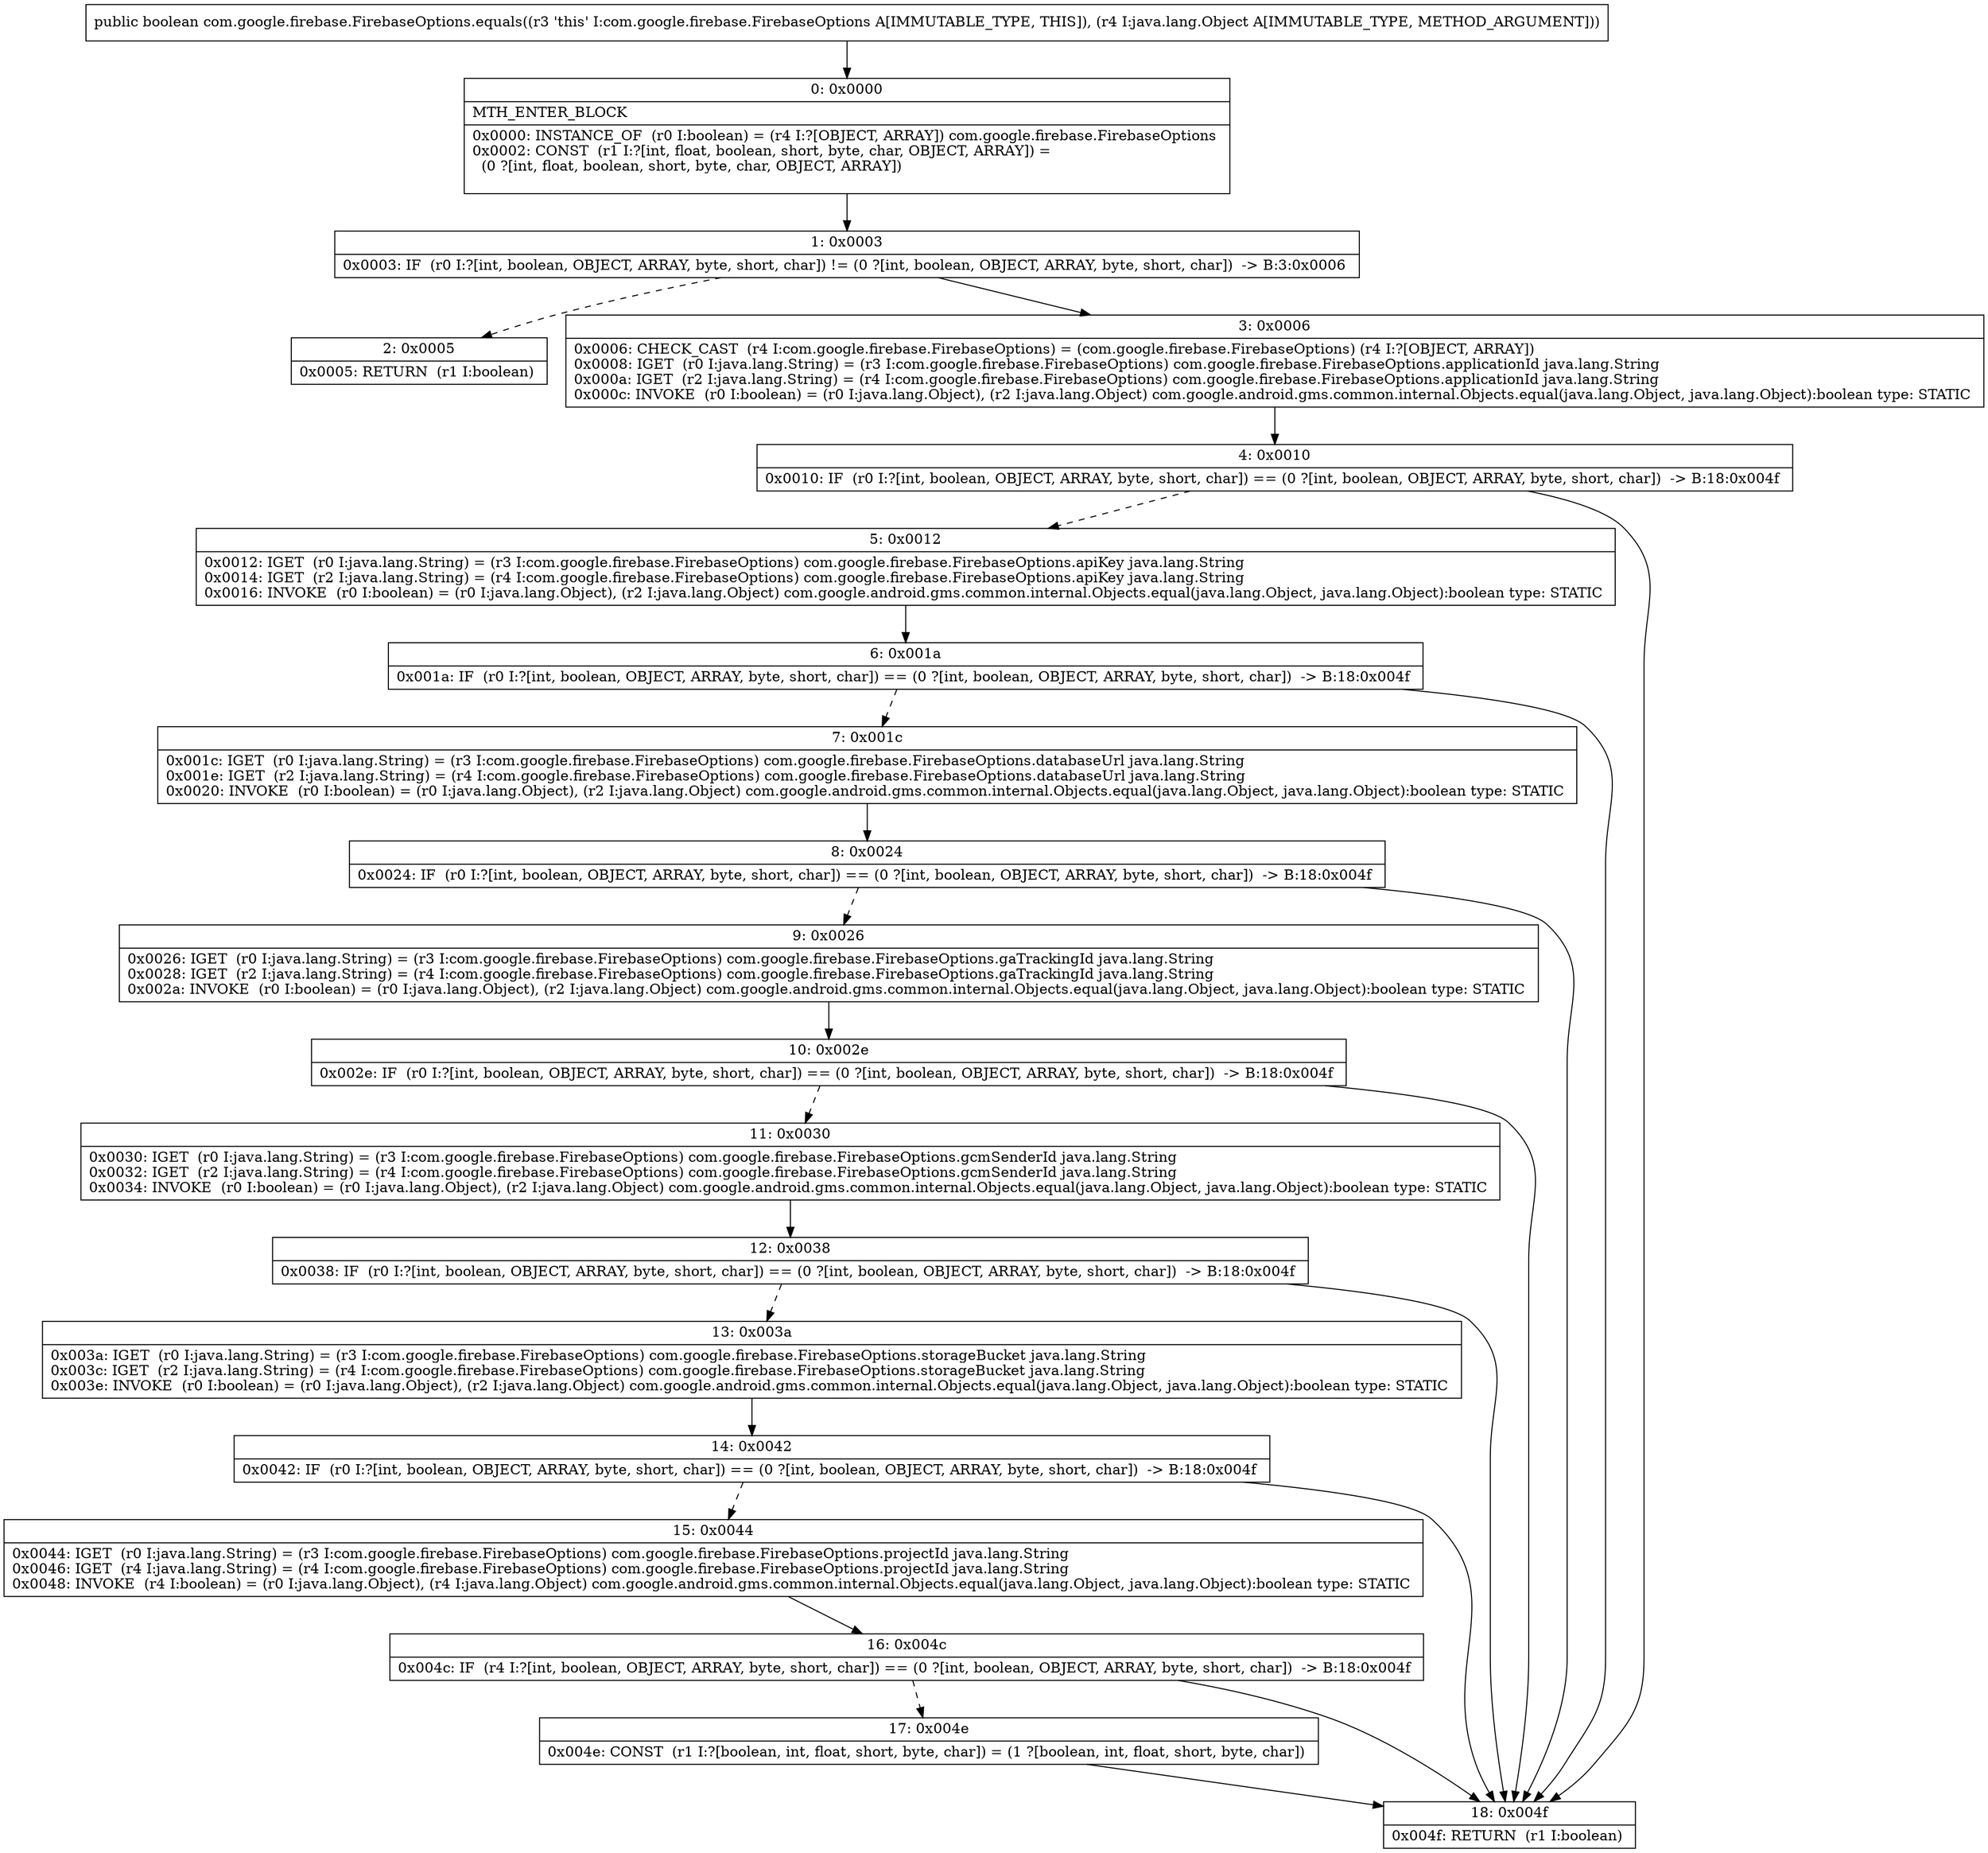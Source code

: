 digraph "CFG forcom.google.firebase.FirebaseOptions.equals(Ljava\/lang\/Object;)Z" {
Node_0 [shape=record,label="{0\:\ 0x0000|MTH_ENTER_BLOCK\l|0x0000: INSTANCE_OF  (r0 I:boolean) = (r4 I:?[OBJECT, ARRAY]) com.google.firebase.FirebaseOptions \l0x0002: CONST  (r1 I:?[int, float, boolean, short, byte, char, OBJECT, ARRAY]) = \l  (0 ?[int, float, boolean, short, byte, char, OBJECT, ARRAY])\l \l}"];
Node_1 [shape=record,label="{1\:\ 0x0003|0x0003: IF  (r0 I:?[int, boolean, OBJECT, ARRAY, byte, short, char]) != (0 ?[int, boolean, OBJECT, ARRAY, byte, short, char])  \-\> B:3:0x0006 \l}"];
Node_2 [shape=record,label="{2\:\ 0x0005|0x0005: RETURN  (r1 I:boolean) \l}"];
Node_3 [shape=record,label="{3\:\ 0x0006|0x0006: CHECK_CAST  (r4 I:com.google.firebase.FirebaseOptions) = (com.google.firebase.FirebaseOptions) (r4 I:?[OBJECT, ARRAY]) \l0x0008: IGET  (r0 I:java.lang.String) = (r3 I:com.google.firebase.FirebaseOptions) com.google.firebase.FirebaseOptions.applicationId java.lang.String \l0x000a: IGET  (r2 I:java.lang.String) = (r4 I:com.google.firebase.FirebaseOptions) com.google.firebase.FirebaseOptions.applicationId java.lang.String \l0x000c: INVOKE  (r0 I:boolean) = (r0 I:java.lang.Object), (r2 I:java.lang.Object) com.google.android.gms.common.internal.Objects.equal(java.lang.Object, java.lang.Object):boolean type: STATIC \l}"];
Node_4 [shape=record,label="{4\:\ 0x0010|0x0010: IF  (r0 I:?[int, boolean, OBJECT, ARRAY, byte, short, char]) == (0 ?[int, boolean, OBJECT, ARRAY, byte, short, char])  \-\> B:18:0x004f \l}"];
Node_5 [shape=record,label="{5\:\ 0x0012|0x0012: IGET  (r0 I:java.lang.String) = (r3 I:com.google.firebase.FirebaseOptions) com.google.firebase.FirebaseOptions.apiKey java.lang.String \l0x0014: IGET  (r2 I:java.lang.String) = (r4 I:com.google.firebase.FirebaseOptions) com.google.firebase.FirebaseOptions.apiKey java.lang.String \l0x0016: INVOKE  (r0 I:boolean) = (r0 I:java.lang.Object), (r2 I:java.lang.Object) com.google.android.gms.common.internal.Objects.equal(java.lang.Object, java.lang.Object):boolean type: STATIC \l}"];
Node_6 [shape=record,label="{6\:\ 0x001a|0x001a: IF  (r0 I:?[int, boolean, OBJECT, ARRAY, byte, short, char]) == (0 ?[int, boolean, OBJECT, ARRAY, byte, short, char])  \-\> B:18:0x004f \l}"];
Node_7 [shape=record,label="{7\:\ 0x001c|0x001c: IGET  (r0 I:java.lang.String) = (r3 I:com.google.firebase.FirebaseOptions) com.google.firebase.FirebaseOptions.databaseUrl java.lang.String \l0x001e: IGET  (r2 I:java.lang.String) = (r4 I:com.google.firebase.FirebaseOptions) com.google.firebase.FirebaseOptions.databaseUrl java.lang.String \l0x0020: INVOKE  (r0 I:boolean) = (r0 I:java.lang.Object), (r2 I:java.lang.Object) com.google.android.gms.common.internal.Objects.equal(java.lang.Object, java.lang.Object):boolean type: STATIC \l}"];
Node_8 [shape=record,label="{8\:\ 0x0024|0x0024: IF  (r0 I:?[int, boolean, OBJECT, ARRAY, byte, short, char]) == (0 ?[int, boolean, OBJECT, ARRAY, byte, short, char])  \-\> B:18:0x004f \l}"];
Node_9 [shape=record,label="{9\:\ 0x0026|0x0026: IGET  (r0 I:java.lang.String) = (r3 I:com.google.firebase.FirebaseOptions) com.google.firebase.FirebaseOptions.gaTrackingId java.lang.String \l0x0028: IGET  (r2 I:java.lang.String) = (r4 I:com.google.firebase.FirebaseOptions) com.google.firebase.FirebaseOptions.gaTrackingId java.lang.String \l0x002a: INVOKE  (r0 I:boolean) = (r0 I:java.lang.Object), (r2 I:java.lang.Object) com.google.android.gms.common.internal.Objects.equal(java.lang.Object, java.lang.Object):boolean type: STATIC \l}"];
Node_10 [shape=record,label="{10\:\ 0x002e|0x002e: IF  (r0 I:?[int, boolean, OBJECT, ARRAY, byte, short, char]) == (0 ?[int, boolean, OBJECT, ARRAY, byte, short, char])  \-\> B:18:0x004f \l}"];
Node_11 [shape=record,label="{11\:\ 0x0030|0x0030: IGET  (r0 I:java.lang.String) = (r3 I:com.google.firebase.FirebaseOptions) com.google.firebase.FirebaseOptions.gcmSenderId java.lang.String \l0x0032: IGET  (r2 I:java.lang.String) = (r4 I:com.google.firebase.FirebaseOptions) com.google.firebase.FirebaseOptions.gcmSenderId java.lang.String \l0x0034: INVOKE  (r0 I:boolean) = (r0 I:java.lang.Object), (r2 I:java.lang.Object) com.google.android.gms.common.internal.Objects.equal(java.lang.Object, java.lang.Object):boolean type: STATIC \l}"];
Node_12 [shape=record,label="{12\:\ 0x0038|0x0038: IF  (r0 I:?[int, boolean, OBJECT, ARRAY, byte, short, char]) == (0 ?[int, boolean, OBJECT, ARRAY, byte, short, char])  \-\> B:18:0x004f \l}"];
Node_13 [shape=record,label="{13\:\ 0x003a|0x003a: IGET  (r0 I:java.lang.String) = (r3 I:com.google.firebase.FirebaseOptions) com.google.firebase.FirebaseOptions.storageBucket java.lang.String \l0x003c: IGET  (r2 I:java.lang.String) = (r4 I:com.google.firebase.FirebaseOptions) com.google.firebase.FirebaseOptions.storageBucket java.lang.String \l0x003e: INVOKE  (r0 I:boolean) = (r0 I:java.lang.Object), (r2 I:java.lang.Object) com.google.android.gms.common.internal.Objects.equal(java.lang.Object, java.lang.Object):boolean type: STATIC \l}"];
Node_14 [shape=record,label="{14\:\ 0x0042|0x0042: IF  (r0 I:?[int, boolean, OBJECT, ARRAY, byte, short, char]) == (0 ?[int, boolean, OBJECT, ARRAY, byte, short, char])  \-\> B:18:0x004f \l}"];
Node_15 [shape=record,label="{15\:\ 0x0044|0x0044: IGET  (r0 I:java.lang.String) = (r3 I:com.google.firebase.FirebaseOptions) com.google.firebase.FirebaseOptions.projectId java.lang.String \l0x0046: IGET  (r4 I:java.lang.String) = (r4 I:com.google.firebase.FirebaseOptions) com.google.firebase.FirebaseOptions.projectId java.lang.String \l0x0048: INVOKE  (r4 I:boolean) = (r0 I:java.lang.Object), (r4 I:java.lang.Object) com.google.android.gms.common.internal.Objects.equal(java.lang.Object, java.lang.Object):boolean type: STATIC \l}"];
Node_16 [shape=record,label="{16\:\ 0x004c|0x004c: IF  (r4 I:?[int, boolean, OBJECT, ARRAY, byte, short, char]) == (0 ?[int, boolean, OBJECT, ARRAY, byte, short, char])  \-\> B:18:0x004f \l}"];
Node_17 [shape=record,label="{17\:\ 0x004e|0x004e: CONST  (r1 I:?[boolean, int, float, short, byte, char]) = (1 ?[boolean, int, float, short, byte, char]) \l}"];
Node_18 [shape=record,label="{18\:\ 0x004f|0x004f: RETURN  (r1 I:boolean) \l}"];
MethodNode[shape=record,label="{public boolean com.google.firebase.FirebaseOptions.equals((r3 'this' I:com.google.firebase.FirebaseOptions A[IMMUTABLE_TYPE, THIS]), (r4 I:java.lang.Object A[IMMUTABLE_TYPE, METHOD_ARGUMENT])) }"];
MethodNode -> Node_0;
Node_0 -> Node_1;
Node_1 -> Node_2[style=dashed];
Node_1 -> Node_3;
Node_3 -> Node_4;
Node_4 -> Node_5[style=dashed];
Node_4 -> Node_18;
Node_5 -> Node_6;
Node_6 -> Node_7[style=dashed];
Node_6 -> Node_18;
Node_7 -> Node_8;
Node_8 -> Node_9[style=dashed];
Node_8 -> Node_18;
Node_9 -> Node_10;
Node_10 -> Node_11[style=dashed];
Node_10 -> Node_18;
Node_11 -> Node_12;
Node_12 -> Node_13[style=dashed];
Node_12 -> Node_18;
Node_13 -> Node_14;
Node_14 -> Node_15[style=dashed];
Node_14 -> Node_18;
Node_15 -> Node_16;
Node_16 -> Node_17[style=dashed];
Node_16 -> Node_18;
Node_17 -> Node_18;
}

